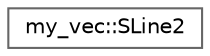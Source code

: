 digraph "クラス階層図"
{
 // LATEX_PDF_SIZE
  bgcolor="transparent";
  edge [fontname=Helvetica,fontsize=10,labelfontname=Helvetica,labelfontsize=10];
  node [fontname=Helvetica,fontsize=10,shape=box,height=0.2,width=0.4];
  rankdir="LR";
  Node0 [id="Node000000",label="my_vec::SLine2",height=0.2,width=0.4,color="grey40", fillcolor="white", style="filled",URL="$structmy__vec_1_1_s_line2.html",tooltip="2次元の線分を表す構造体"];
}
